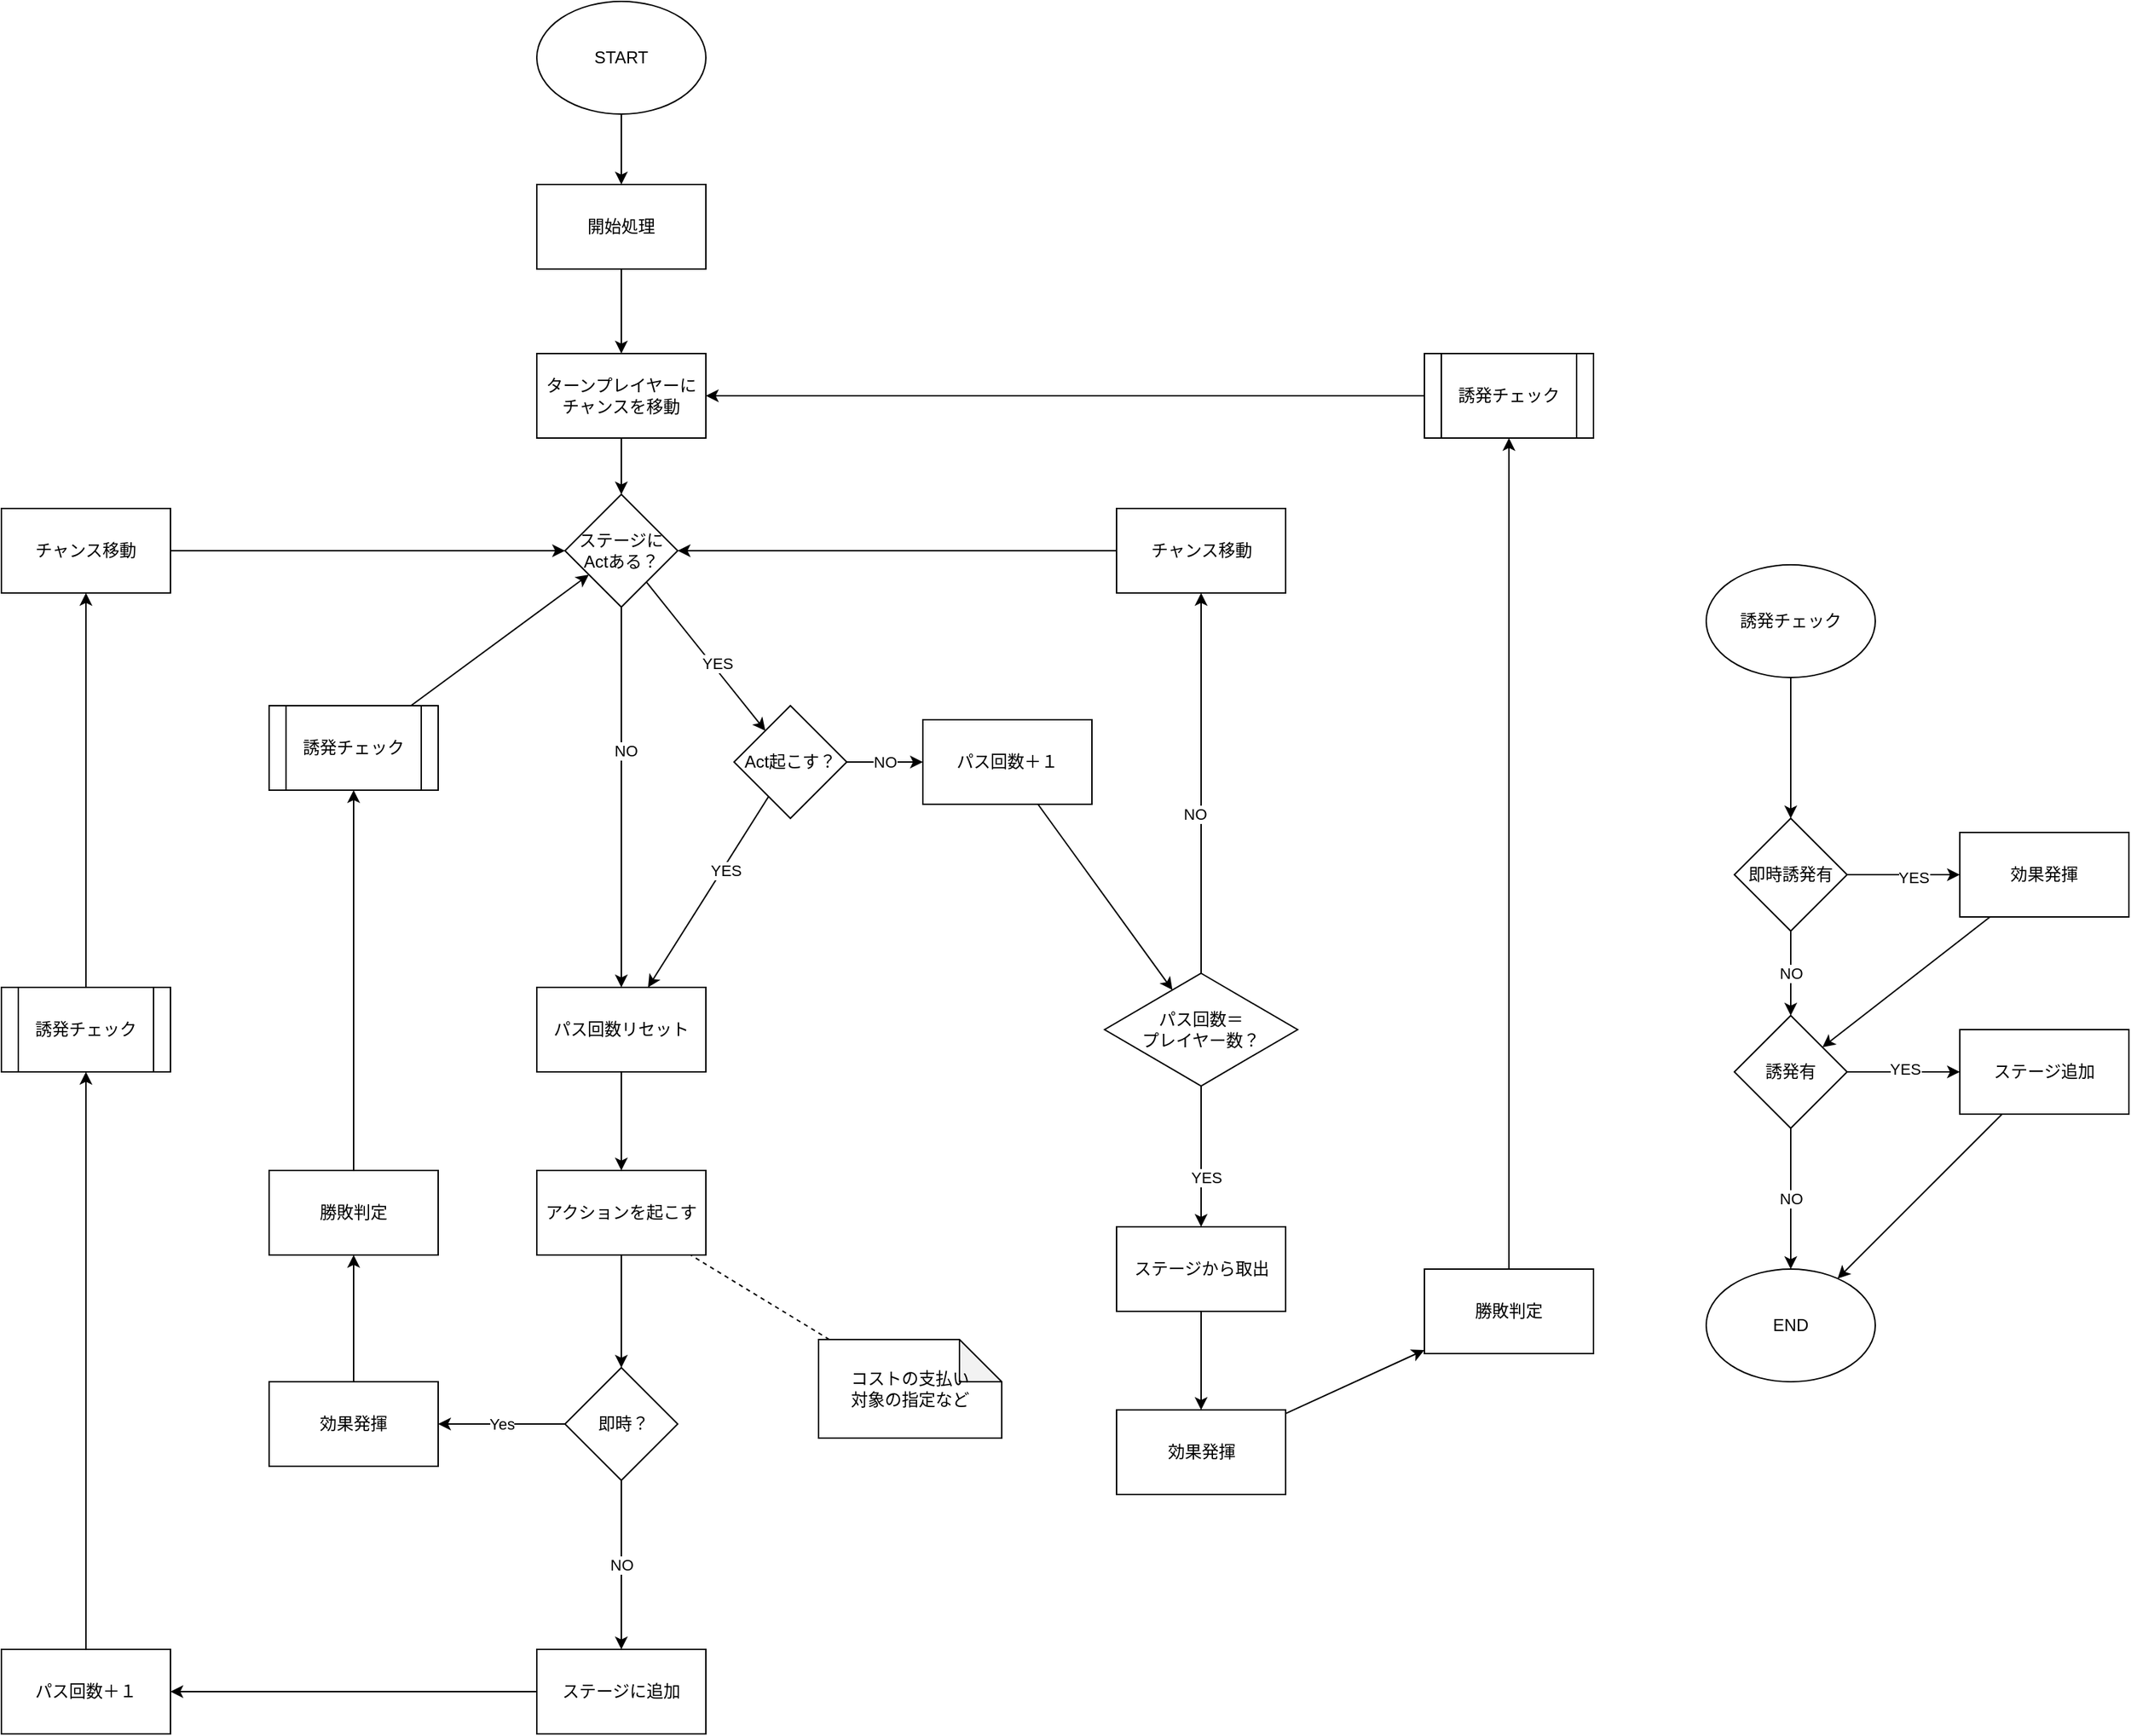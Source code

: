 <mxfile version="13.1.3">
    <diagram id="6hGFLwfOUW9BJ-s0fimq" name="Page-1">
        <mxGraphModel dx="2388" dy="3095" grid="1" gridSize="10" guides="1" tooltips="1" connect="1" arrows="1" fold="1" page="1" pageScale="1" pageWidth="827" pageHeight="1169" math="0" shadow="0">
            <root>
                <mxCell id="0"/>
                <mxCell id="1" parent="0"/>
                <mxCell id="6" style="rounded=0;orthogonalLoop=1;jettySize=auto;html=1;" parent="1" source="3" target="46" edge="1">
                    <mxGeometry relative="1" as="geometry"/>
                </mxCell>
                <mxCell id="7" value="YES" style="edgeLabel;html=1;align=center;verticalAlign=middle;resizable=0;points=[];" parent="6" vertex="1" connectable="0">
                    <mxGeometry x="-0.253" y="2" relative="1" as="geometry">
                        <mxPoint as="offset"/>
                    </mxGeometry>
                </mxCell>
                <mxCell id="9" value="NO" style="rounded=0;orthogonalLoop=1;jettySize=auto;html=1;" parent="1" source="3" target="8" edge="1">
                    <mxGeometry relative="1" as="geometry"/>
                </mxCell>
                <mxCell id="3" value="Act起こす？" style="rhombus;whiteSpace=wrap;html=1;" parent="1" vertex="1">
                    <mxGeometry x="280" y="-230" width="80" height="80" as="geometry"/>
                </mxCell>
                <mxCell id="11" style="rounded=0;orthogonalLoop=1;jettySize=auto;html=1;" parent="1" source="5" target="10" edge="1">
                    <mxGeometry relative="1" as="geometry">
                        <mxPoint x="250" y="250" as="targetPoint"/>
                    </mxGeometry>
                </mxCell>
                <mxCell id="5" value="アクションを起こす" style="rounded=0;whiteSpace=wrap;html=1;" parent="1" vertex="1">
                    <mxGeometry x="140" y="100" width="120" height="60" as="geometry"/>
                </mxCell>
                <mxCell id="49" style="edgeStyle=none;rounded=0;orthogonalLoop=1;jettySize=auto;html=1;" parent="1" source="8" target="48" edge="1">
                    <mxGeometry relative="1" as="geometry"/>
                </mxCell>
                <mxCell id="8" value="パス回数＋１" style="rounded=0;whiteSpace=wrap;html=1;" parent="1" vertex="1">
                    <mxGeometry x="414" y="-220" width="120" height="60" as="geometry"/>
                </mxCell>
                <mxCell id="13" value="Yes" style="rounded=0;orthogonalLoop=1;jettySize=auto;html=1;" parent="1" source="10" target="12" edge="1">
                    <mxGeometry relative="1" as="geometry">
                        <mxPoint x="290" y="290" as="sourcePoint"/>
                    </mxGeometry>
                </mxCell>
                <mxCell id="15" value="NO" style="rounded=0;orthogonalLoop=1;jettySize=auto;html=1;" parent="1" source="10" target="21" edge="1">
                    <mxGeometry relative="1" as="geometry">
                        <mxPoint x="210" y="460" as="sourcePoint"/>
                    </mxGeometry>
                </mxCell>
                <mxCell id="10" value="&amp;nbsp;即時？" style="rhombus;whiteSpace=wrap;html=1;" parent="1" vertex="1">
                    <mxGeometry x="160" y="240" width="80" height="80" as="geometry"/>
                </mxCell>
                <mxCell id="23" style="rounded=0;orthogonalLoop=1;jettySize=auto;html=1;" parent="1" source="12" target="86" edge="1">
                    <mxGeometry relative="1" as="geometry">
                        <mxPoint x="10" y="120" as="targetPoint"/>
                    </mxGeometry>
                </mxCell>
                <mxCell id="12" value="効果発揮" style="rounded=0;whiteSpace=wrap;html=1;" parent="1" vertex="1">
                    <mxGeometry x="-50" y="250" width="120" height="60" as="geometry"/>
                </mxCell>
                <mxCell id="30" style="edgeStyle=none;rounded=0;orthogonalLoop=1;jettySize=auto;html=1;" parent="1" source="19" target="29" edge="1">
                    <mxGeometry relative="1" as="geometry"/>
                </mxCell>
                <mxCell id="34" value="YES" style="edgeLabel;html=1;align=center;verticalAlign=middle;resizable=0;points=[];" parent="30" vertex="1" connectable="0">
                    <mxGeometry x="0.16" y="-2" relative="1" as="geometry">
                        <mxPoint as="offset"/>
                    </mxGeometry>
                </mxCell>
                <mxCell id="33" value="NO" style="edgeStyle=none;rounded=0;orthogonalLoop=1;jettySize=auto;html=1;" parent="1" source="19" target="31" edge="1">
                    <mxGeometry relative="1" as="geometry"/>
                </mxCell>
                <mxCell id="19" value="即時誘発有" style="rhombus;whiteSpace=wrap;html=1;" parent="1" vertex="1">
                    <mxGeometry x="990" y="-150" width="80" height="80" as="geometry"/>
                </mxCell>
                <mxCell id="25" style="rounded=0;orthogonalLoop=1;jettySize=auto;html=1;" parent="1" source="21" target="92" edge="1">
                    <mxGeometry relative="1" as="geometry"/>
                </mxCell>
                <mxCell id="21" value="ステージに追加" style="rounded=0;whiteSpace=wrap;html=1;" parent="1" vertex="1">
                    <mxGeometry x="140" y="440" width="120" height="60" as="geometry"/>
                </mxCell>
                <mxCell id="28" style="edgeStyle=none;rounded=0;orthogonalLoop=1;jettySize=auto;html=1;exitX=0;exitY=1;exitDx=0;exitDy=0;" parent="1" source="19" target="19" edge="1">
                    <mxGeometry relative="1" as="geometry"/>
                </mxCell>
                <mxCell id="32" style="edgeStyle=none;rounded=0;orthogonalLoop=1;jettySize=auto;html=1;" parent="1" source="29" target="31" edge="1">
                    <mxGeometry relative="1" as="geometry"/>
                </mxCell>
                <mxCell id="29" value="効果発揮" style="rounded=0;whiteSpace=wrap;html=1;" parent="1" vertex="1">
                    <mxGeometry x="1150" y="-140" width="120" height="60" as="geometry"/>
                </mxCell>
                <mxCell id="37" style="edgeStyle=none;rounded=0;orthogonalLoop=1;jettySize=auto;html=1;" parent="1" source="31" target="35" edge="1">
                    <mxGeometry relative="1" as="geometry"/>
                </mxCell>
                <mxCell id="39" value="YES" style="edgeLabel;html=1;align=center;verticalAlign=middle;resizable=0;points=[];" parent="37" vertex="1" connectable="0">
                    <mxGeometry x="0.01" y="2" relative="1" as="geometry">
                        <mxPoint as="offset"/>
                    </mxGeometry>
                </mxCell>
                <mxCell id="62" value="NO" style="edgeStyle=none;rounded=0;orthogonalLoop=1;jettySize=auto;html=1;entryX=0.5;entryY=0;entryDx=0;entryDy=0;" parent="1" source="31" target="56" edge="1">
                    <mxGeometry relative="1" as="geometry"/>
                </mxCell>
                <mxCell id="31" value="誘発有" style="rhombus;whiteSpace=wrap;html=1;" parent="1" vertex="1">
                    <mxGeometry x="990" y="-10" width="80" height="80" as="geometry"/>
                </mxCell>
                <mxCell id="91" style="edgeStyle=none;rounded=0;orthogonalLoop=1;jettySize=auto;html=1;" parent="1" source="35" target="56" edge="1">
                    <mxGeometry relative="1" as="geometry"/>
                </mxCell>
                <mxCell id="35" value="ステージ追加" style="rounded=0;whiteSpace=wrap;html=1;" parent="1" vertex="1">
                    <mxGeometry x="1150" width="120" height="60" as="geometry"/>
                </mxCell>
                <mxCell id="42" style="edgeStyle=none;rounded=0;orthogonalLoop=1;jettySize=auto;html=1;" parent="1" source="63" target="98" edge="1">
                    <mxGeometry relative="1" as="geometry">
                        <mxPoint x="255.973" y="1040.973" as="sourcePoint"/>
                        <mxPoint x="210" y="-240" as="targetPoint"/>
                        <Array as="points"/>
                    </mxGeometry>
                </mxCell>
                <mxCell id="44" style="edgeStyle=none;rounded=0;orthogonalLoop=1;jettySize=auto;html=1;" parent="1" source="53" target="43" edge="1">
                    <mxGeometry relative="1" as="geometry">
                        <mxPoint x="122.843" y="1052.157" as="sourcePoint"/>
                    </mxGeometry>
                </mxCell>
                <mxCell id="45" style="edgeStyle=none;rounded=0;orthogonalLoop=1;jettySize=auto;html=1;" parent="1" source="43" target="98" edge="1">
                    <mxGeometry relative="1" as="geometry"/>
                </mxCell>
                <mxCell id="43" value="チャンス移動" style="rounded=0;whiteSpace=wrap;html=1;" parent="1" vertex="1">
                    <mxGeometry x="-240" y="-370" width="120" height="60" as="geometry"/>
                </mxCell>
                <mxCell id="47" style="edgeStyle=none;rounded=0;orthogonalLoop=1;jettySize=auto;html=1;" parent="1" source="46" target="5" edge="1">
                    <mxGeometry relative="1" as="geometry"/>
                </mxCell>
                <mxCell id="46" value="パス回数リセット" style="rounded=0;whiteSpace=wrap;html=1;" parent="1" vertex="1">
                    <mxGeometry x="140" y="-30" width="120" height="60" as="geometry"/>
                </mxCell>
                <mxCell id="50" style="edgeStyle=none;rounded=0;orthogonalLoop=1;jettySize=auto;html=1;" parent="1" source="48" target="74" edge="1">
                    <mxGeometry relative="1" as="geometry">
                        <Array as="points"/>
                    </mxGeometry>
                </mxCell>
                <mxCell id="67" value="NO" style="edgeLabel;html=1;align=center;verticalAlign=middle;resizable=0;points=[];" parent="50" vertex="1" connectable="0">
                    <mxGeometry x="-0.158" y="5" relative="1" as="geometry">
                        <mxPoint as="offset"/>
                    </mxGeometry>
                </mxCell>
                <mxCell id="52" style="edgeStyle=none;rounded=0;orthogonalLoop=1;jettySize=auto;html=1;" parent="1" source="48" target="72" edge="1">
                    <mxGeometry relative="1" as="geometry"/>
                </mxCell>
                <mxCell id="66" value="YES" style="edgeLabel;html=1;align=center;verticalAlign=middle;resizable=0;points=[];" parent="52" vertex="1" connectable="0">
                    <mxGeometry x="0.293" y="3" relative="1" as="geometry">
                        <mxPoint as="offset"/>
                    </mxGeometry>
                </mxCell>
                <mxCell id="48" value="パス回数＝&lt;br&gt;プレイヤー数？" style="rhombus;whiteSpace=wrap;html=1;" parent="1" vertex="1">
                    <mxGeometry x="543" y="-40" width="137" height="80" as="geometry"/>
                </mxCell>
                <mxCell id="65" style="edgeStyle=none;rounded=0;orthogonalLoop=1;jettySize=auto;html=1;" parent="1" source="51" target="89" edge="1">
                    <mxGeometry relative="1" as="geometry"/>
                </mxCell>
                <mxCell id="51" value="効果発揮" style="rounded=0;whiteSpace=wrap;html=1;" parent="1" vertex="1">
                    <mxGeometry x="551.5" y="270" width="120" height="60" as="geometry"/>
                </mxCell>
                <mxCell id="53" value="誘発チェック" style="shape=process;whiteSpace=wrap;html=1;backgroundOutline=1;" parent="1" vertex="1">
                    <mxGeometry x="-240" y="-30" width="120" height="60" as="geometry"/>
                </mxCell>
                <mxCell id="61" style="edgeStyle=none;rounded=0;orthogonalLoop=1;jettySize=auto;html=1;" parent="1" source="54" target="19" edge="1">
                    <mxGeometry relative="1" as="geometry"/>
                </mxCell>
                <mxCell id="54" value="誘発チェック" style="ellipse;whiteSpace=wrap;html=1;" parent="1" vertex="1">
                    <mxGeometry x="970" y="-330" width="120" height="80" as="geometry"/>
                </mxCell>
                <mxCell id="56" value="END" style="ellipse;whiteSpace=wrap;html=1;" parent="1" vertex="1">
                    <mxGeometry x="970" y="170" width="120" height="80" as="geometry"/>
                </mxCell>
                <mxCell id="63" value="誘発チェック" style="shape=process;whiteSpace=wrap;html=1;backgroundOutline=1;" parent="1" vertex="1">
                    <mxGeometry x="-50" y="-230" width="120" height="60" as="geometry"/>
                </mxCell>
                <mxCell id="69" style="edgeStyle=none;rounded=0;orthogonalLoop=1;jettySize=auto;html=1;" parent="1" source="64" target="68" edge="1">
                    <mxGeometry relative="1" as="geometry"/>
                </mxCell>
                <mxCell id="64" value="誘発チェック" style="shape=process;whiteSpace=wrap;html=1;backgroundOutline=1;" parent="1" vertex="1">
                    <mxGeometry x="770" y="-480" width="120" height="60" as="geometry"/>
                </mxCell>
                <mxCell id="70" style="edgeStyle=none;rounded=0;orthogonalLoop=1;jettySize=auto;html=1;" parent="1" source="68" target="98" edge="1">
                    <mxGeometry relative="1" as="geometry">
                        <mxPoint x="210" y="-150" as="targetPoint"/>
                        <Array as="points"/>
                    </mxGeometry>
                </mxCell>
                <mxCell id="68" value="ターンプレイヤーに&lt;br&gt;チャンスを移動" style="rounded=0;whiteSpace=wrap;html=1;" parent="1" vertex="1">
                    <mxGeometry x="140" y="-480" width="120" height="60" as="geometry"/>
                </mxCell>
                <mxCell id="73" style="edgeStyle=none;rounded=0;orthogonalLoop=1;jettySize=auto;html=1;" parent="1" source="72" target="51" edge="1">
                    <mxGeometry relative="1" as="geometry"/>
                </mxCell>
                <mxCell id="72" value="ステージから取出" style="rounded=0;whiteSpace=wrap;html=1;" parent="1" vertex="1">
                    <mxGeometry x="551.5" y="140" width="120" height="60" as="geometry"/>
                </mxCell>
                <mxCell id="75" style="edgeStyle=none;rounded=0;orthogonalLoop=1;jettySize=auto;html=1;" parent="1" source="74" target="98" edge="1">
                    <mxGeometry relative="1" as="geometry"/>
                </mxCell>
                <mxCell id="74" value="チャンス移動" style="rounded=0;whiteSpace=wrap;html=1;" parent="1" vertex="1">
                    <mxGeometry x="551.5" y="-370" width="120" height="60" as="geometry"/>
                </mxCell>
                <mxCell id="77" style="edgeStyle=none;rounded=0;orthogonalLoop=1;jettySize=auto;html=1;" parent="1" source="76" target="96" edge="1">
                    <mxGeometry relative="1" as="geometry"/>
                </mxCell>
                <mxCell id="76" value="START" style="ellipse;whiteSpace=wrap;html=1;" parent="1" vertex="1">
                    <mxGeometry x="140" y="-730" width="120" height="80" as="geometry"/>
                </mxCell>
                <mxCell id="83" value="コストの支払い&lt;br&gt;対象の指定など" style="shape=note;whiteSpace=wrap;html=1;backgroundOutline=1;darkOpacity=0.05;" parent="1" vertex="1">
                    <mxGeometry x="340" y="220" width="130" height="70" as="geometry"/>
                </mxCell>
                <mxCell id="84" value="" style="endArrow=none;dashed=1;html=1;" parent="1" source="83" target="5" edge="1">
                    <mxGeometry width="50" height="50" relative="1" as="geometry">
                        <mxPoint x="400" y="340" as="sourcePoint"/>
                        <mxPoint x="450" y="290" as="targetPoint"/>
                    </mxGeometry>
                </mxCell>
                <mxCell id="87" style="edgeStyle=none;rounded=0;orthogonalLoop=1;jettySize=auto;html=1;" parent="1" source="86" target="63" edge="1">
                    <mxGeometry relative="1" as="geometry"/>
                </mxCell>
                <mxCell id="86" value="勝敗判定" style="rounded=0;whiteSpace=wrap;html=1;" parent="1" vertex="1">
                    <mxGeometry x="-50" y="100" width="120" height="60" as="geometry"/>
                </mxCell>
                <mxCell id="90" style="edgeStyle=none;rounded=0;orthogonalLoop=1;jettySize=auto;html=1;" parent="1" source="89" target="64" edge="1">
                    <mxGeometry relative="1" as="geometry"/>
                </mxCell>
                <mxCell id="89" value="勝敗判定" style="rounded=0;whiteSpace=wrap;html=1;" parent="1" vertex="1">
                    <mxGeometry x="770" y="170" width="120" height="60" as="geometry"/>
                </mxCell>
                <mxCell id="93" style="edgeStyle=none;rounded=0;orthogonalLoop=1;jettySize=auto;html=1;" parent="1" source="92" target="53" edge="1">
                    <mxGeometry relative="1" as="geometry"/>
                </mxCell>
                <mxCell id="92" value="パス回数＋１" style="rounded=0;whiteSpace=wrap;html=1;" parent="1" vertex="1">
                    <mxGeometry x="-240" y="440" width="120" height="60" as="geometry"/>
                </mxCell>
                <mxCell id="97" style="edgeStyle=none;rounded=0;orthogonalLoop=1;jettySize=auto;html=1;" parent="1" source="96" target="68" edge="1">
                    <mxGeometry relative="1" as="geometry"/>
                </mxCell>
                <mxCell id="96" value="開始処理" style="rounded=0;whiteSpace=wrap;html=1;" parent="1" vertex="1">
                    <mxGeometry x="140" y="-600" width="120" height="60" as="geometry"/>
                </mxCell>
                <mxCell id="99" style="edgeStyle=none;rounded=0;orthogonalLoop=1;jettySize=auto;html=1;" parent="1" source="98" target="3" edge="1">
                    <mxGeometry relative="1" as="geometry"/>
                </mxCell>
                <mxCell id="100" value="YES" style="edgeLabel;html=1;align=center;verticalAlign=middle;resizable=0;points=[];" parent="99" vertex="1" connectable="0">
                    <mxGeometry x="0.121" y="3" relative="1" as="geometry">
                        <mxPoint as="offset"/>
                    </mxGeometry>
                </mxCell>
                <mxCell id="101" style="edgeStyle=none;rounded=0;orthogonalLoop=1;jettySize=auto;html=1;" parent="1" source="98" target="46" edge="1">
                    <mxGeometry relative="1" as="geometry"/>
                </mxCell>
                <mxCell id="102" value="NO" style="edgeLabel;html=1;align=center;verticalAlign=middle;resizable=0;points=[];" parent="101" vertex="1" connectable="0">
                    <mxGeometry x="-0.245" y="3" relative="1" as="geometry">
                        <mxPoint as="offset"/>
                    </mxGeometry>
                </mxCell>
                <mxCell id="98" value="ステージに&lt;br&gt;Actある？" style="rhombus;whiteSpace=wrap;html=1;" parent="1" vertex="1">
                    <mxGeometry x="160" y="-380" width="80" height="80" as="geometry"/>
                </mxCell>
            </root>
        </mxGraphModel>
    </diagram>
</mxfile>